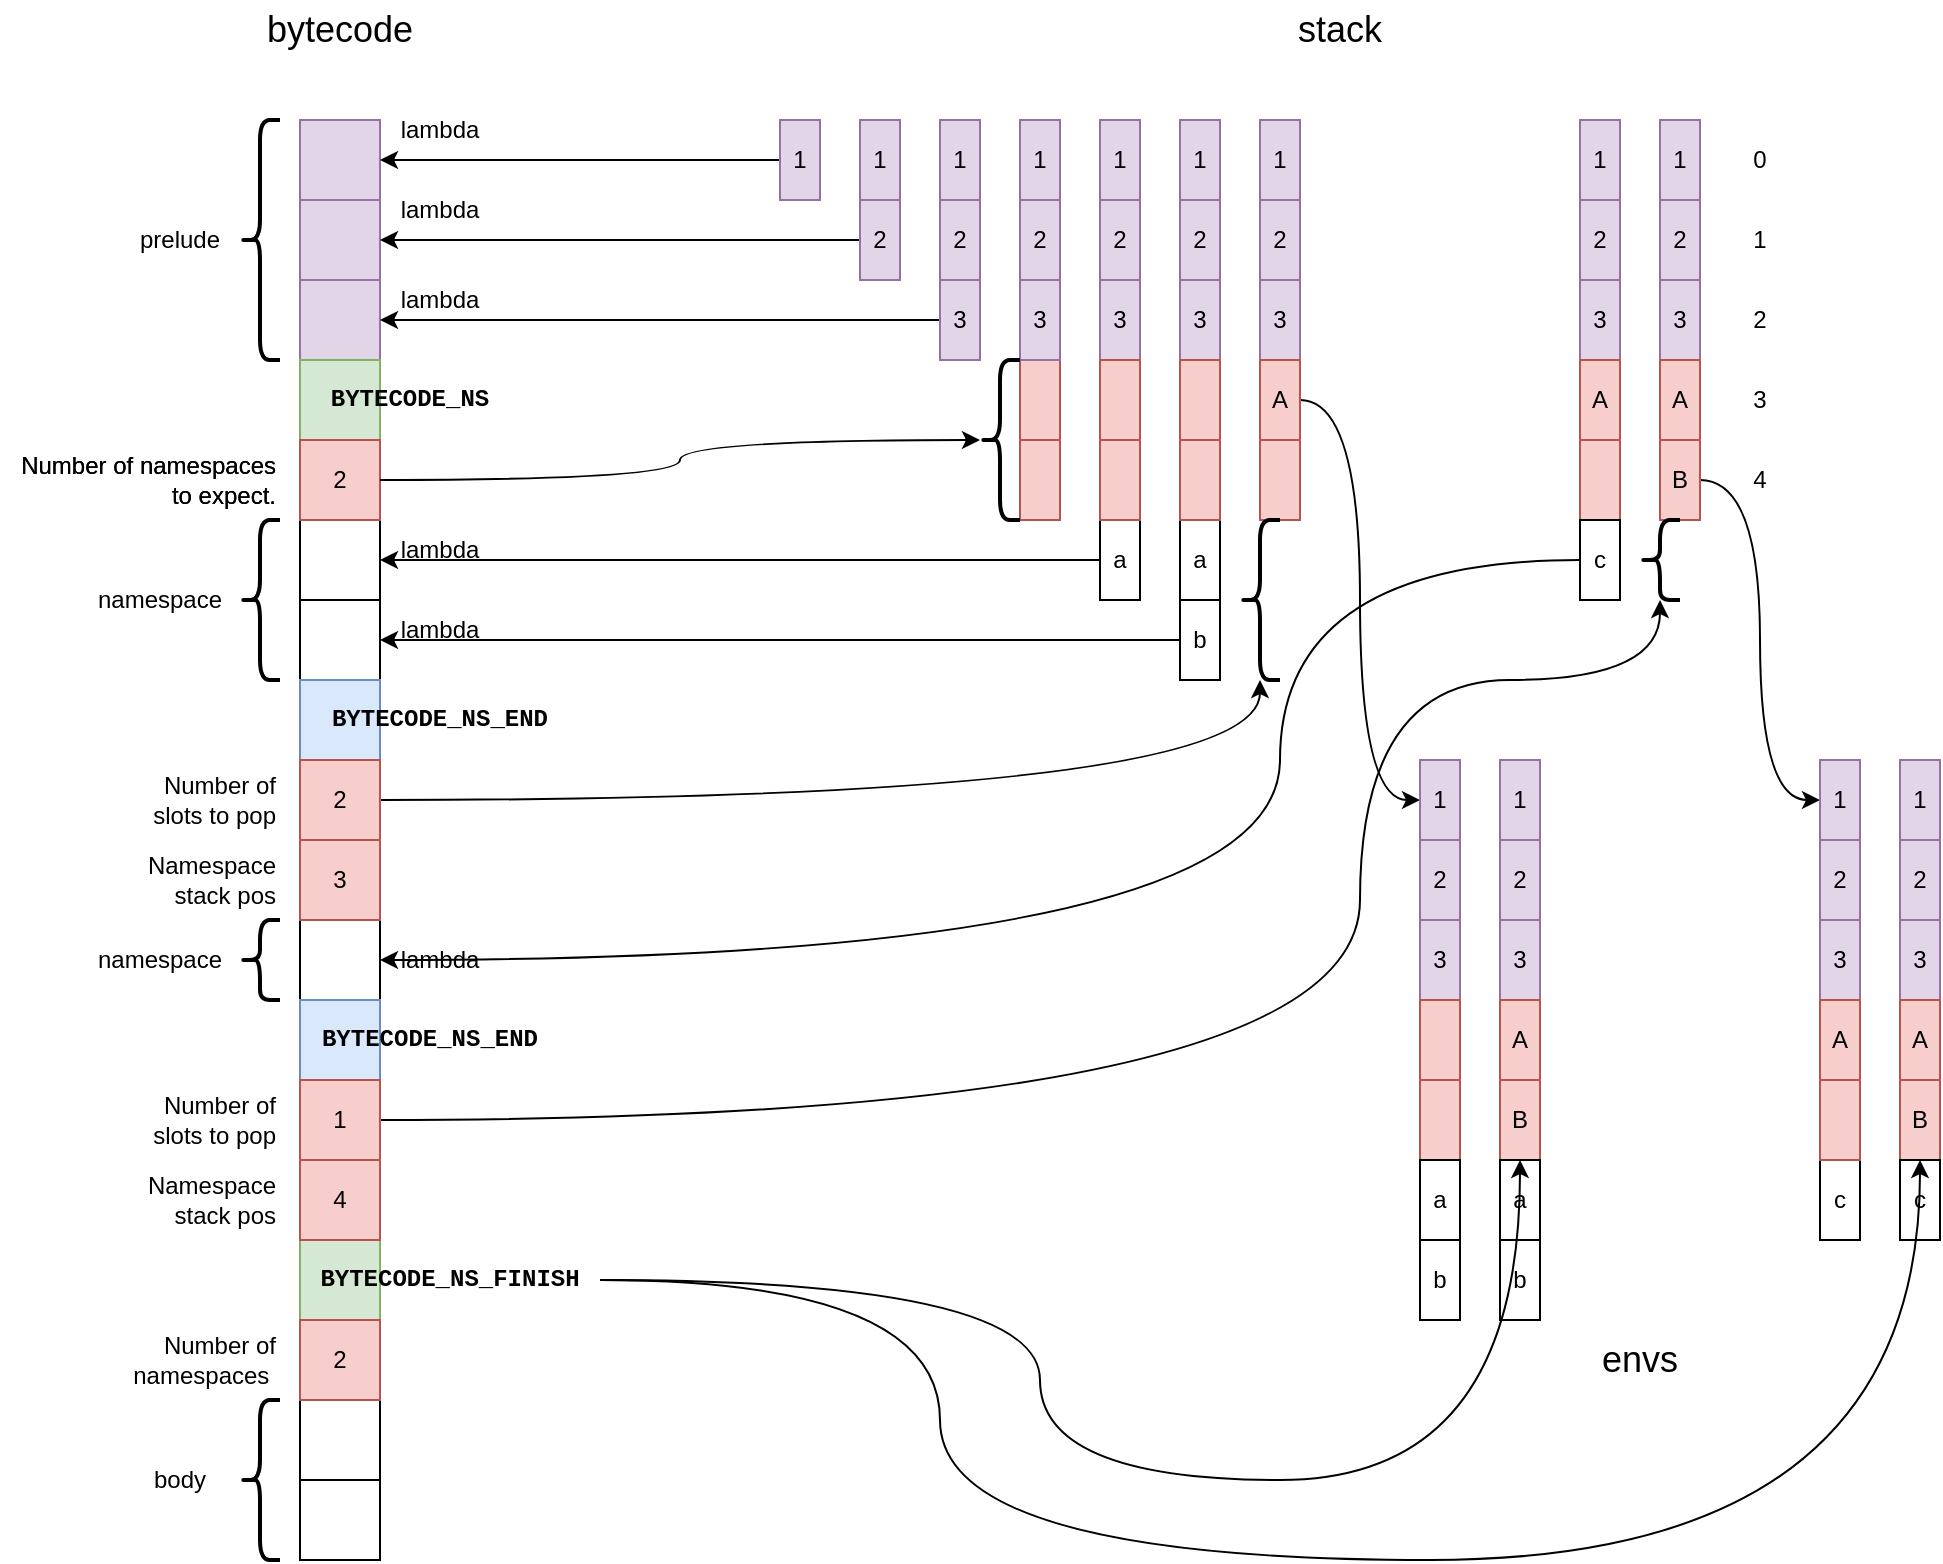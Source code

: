 <mxfile version="21.6.5" type="device">
  <diagram name="Page-1" id="yIDAEztSjo-4_MmFZCgr">
    <mxGraphModel dx="1145" dy="1181" grid="1" gridSize="10" guides="1" tooltips="1" connect="1" arrows="1" fold="1" page="0" pageScale="1" pageWidth="827" pageHeight="1169" math="0" shadow="0">
      <root>
        <mxCell id="0" />
        <mxCell id="1" parent="0" />
        <mxCell id="pXGmpi00mEqz8ZOzGqVF-52" value="" style="rounded=0;whiteSpace=wrap;html=1;fillColor=#f8cecc;strokeColor=#b85450;" parent="1" vertex="1">
          <mxGeometry x="680" y="280" width="20" height="40" as="geometry" />
        </mxCell>
        <mxCell id="pXGmpi00mEqz8ZOzGqVF-50" value="" style="rounded=0;whiteSpace=wrap;html=1;fillColor=#f8cecc;strokeColor=#b85450;" parent="1" vertex="1">
          <mxGeometry x="680" y="240" width="20" height="40" as="geometry" />
        </mxCell>
        <mxCell id="_l_zWiOr1LXKiX0jcyJy-1" value="" style="rounded=0;whiteSpace=wrap;html=1;fillColor=#e1d5e7;strokeColor=#9673a6;" parent="1" vertex="1">
          <mxGeometry x="320" y="120" width="40" height="40" as="geometry" />
        </mxCell>
        <mxCell id="_l_zWiOr1LXKiX0jcyJy-3" value="" style="rounded=0;whiteSpace=wrap;html=1;fillColor=#e1d5e7;strokeColor=#9673a6;" parent="1" vertex="1">
          <mxGeometry x="320" y="160" width="40" height="40" as="geometry" />
        </mxCell>
        <mxCell id="_l_zWiOr1LXKiX0jcyJy-5" value="" style="rounded=0;whiteSpace=wrap;html=1;fillColor=#e1d5e7;strokeColor=#9673a6;" parent="1" vertex="1">
          <mxGeometry x="320" y="200" width="40" height="40" as="geometry" />
        </mxCell>
        <mxCell id="_l_zWiOr1LXKiX0jcyJy-8" value="" style="rounded=0;whiteSpace=wrap;html=1;" parent="1" vertex="1">
          <mxGeometry x="320" y="320" width="40" height="40" as="geometry" />
        </mxCell>
        <mxCell id="_l_zWiOr1LXKiX0jcyJy-10" value="" style="rounded=0;whiteSpace=wrap;html=1;" parent="1" vertex="1">
          <mxGeometry x="320" y="360" width="40" height="40" as="geometry" />
        </mxCell>
        <mxCell id="_l_zWiOr1LXKiX0jcyJy-13" value="" style="rounded=0;whiteSpace=wrap;html=1;fillColor=#dae8fc;strokeColor=#6c8ebf;" parent="1" vertex="1">
          <mxGeometry x="320" y="400" width="40" height="40" as="geometry" />
        </mxCell>
        <mxCell id="_l_zWiOr1LXKiX0jcyJy-15" value="" style="rounded=0;whiteSpace=wrap;html=1;" parent="1" vertex="1">
          <mxGeometry x="320" y="520" width="40" height="40" as="geometry" />
        </mxCell>
        <mxCell id="_l_zWiOr1LXKiX0jcyJy-18" value="" style="rounded=0;whiteSpace=wrap;html=1;fillColor=#dae8fc;strokeColor=#6c8ebf;" parent="1" vertex="1">
          <mxGeometry x="320" y="560" width="40" height="40" as="geometry" />
        </mxCell>
        <mxCell id="_l_zWiOr1LXKiX0jcyJy-19" value="" style="rounded=0;whiteSpace=wrap;html=1;" parent="1" vertex="1">
          <mxGeometry x="320" y="760" width="40" height="40" as="geometry" />
        </mxCell>
        <mxCell id="_l_zWiOr1LXKiX0jcyJy-20" value="" style="rounded=0;whiteSpace=wrap;html=1;" parent="1" vertex="1">
          <mxGeometry x="320" y="800" width="40" height="40" as="geometry" />
        </mxCell>
        <mxCell id="_l_zWiOr1LXKiX0jcyJy-21" value="" style="shape=curlyBracket;whiteSpace=wrap;html=1;rounded=1;labelPosition=left;verticalLabelPosition=middle;align=right;verticalAlign=middle;strokeWidth=2;" parent="1" vertex="1">
          <mxGeometry x="290" y="120" width="20" height="120" as="geometry" />
        </mxCell>
        <mxCell id="_l_zWiOr1LXKiX0jcyJy-22" value="prelude" style="text;html=1;align=center;verticalAlign=middle;whiteSpace=wrap;rounded=0;" parent="1" vertex="1">
          <mxGeometry x="230" y="165" width="60" height="30" as="geometry" />
        </mxCell>
        <mxCell id="_l_zWiOr1LXKiX0jcyJy-24" value="BYTECODE_NS_END" style="text;html=1;align=center;verticalAlign=middle;whiteSpace=wrap;rounded=0;fontFamily=Courier New;fontStyle=1" parent="1" vertex="1">
          <mxGeometry x="320" y="400" width="140" height="40" as="geometry" />
        </mxCell>
        <mxCell id="_l_zWiOr1LXKiX0jcyJy-25" value="" style="shape=curlyBracket;whiteSpace=wrap;html=1;rounded=1;labelPosition=left;verticalLabelPosition=middle;align=right;verticalAlign=middle;strokeWidth=2;" parent="1" vertex="1">
          <mxGeometry x="290" y="320" width="20" height="80" as="geometry" />
        </mxCell>
        <mxCell id="_l_zWiOr1LXKiX0jcyJy-26" value="namespace" style="text;html=1;align=center;verticalAlign=middle;whiteSpace=wrap;rounded=0;" parent="1" vertex="1">
          <mxGeometry x="220" y="345" width="60" height="30" as="geometry" />
        </mxCell>
        <mxCell id="_l_zWiOr1LXKiX0jcyJy-28" value="BYTECODE_NS_END" style="text;html=1;align=center;verticalAlign=middle;whiteSpace=wrap;rounded=0;fontFamily=Courier New;fontStyle=1" parent="1" vertex="1">
          <mxGeometry x="320" y="560" width="130" height="40" as="geometry" />
        </mxCell>
        <mxCell id="_l_zWiOr1LXKiX0jcyJy-30" value="lambda" style="text;html=1;align=center;verticalAlign=middle;whiteSpace=wrap;rounded=0;" parent="1" vertex="1">
          <mxGeometry x="360" y="110" width="60" height="30" as="geometry" />
        </mxCell>
        <mxCell id="_l_zWiOr1LXKiX0jcyJy-32" value="lambda" style="text;html=1;align=center;verticalAlign=middle;whiteSpace=wrap;rounded=0;" parent="1" vertex="1">
          <mxGeometry x="360" y="150" width="60" height="30" as="geometry" />
        </mxCell>
        <mxCell id="_l_zWiOr1LXKiX0jcyJy-34" value="lambda" style="text;html=1;align=center;verticalAlign=middle;whiteSpace=wrap;rounded=0;" parent="1" vertex="1">
          <mxGeometry x="360" y="195" width="60" height="30" as="geometry" />
        </mxCell>
        <mxCell id="_l_zWiOr1LXKiX0jcyJy-36" value="lambda" style="text;html=1;align=center;verticalAlign=middle;whiteSpace=wrap;rounded=0;" parent="1" vertex="1">
          <mxGeometry x="360" y="320" width="60" height="30" as="geometry" />
        </mxCell>
        <mxCell id="_l_zWiOr1LXKiX0jcyJy-38" value="lambda" style="text;html=1;align=center;verticalAlign=middle;whiteSpace=wrap;rounded=0;" parent="1" vertex="1">
          <mxGeometry x="360" y="360" width="60" height="30" as="geometry" />
        </mxCell>
        <mxCell id="_l_zWiOr1LXKiX0jcyJy-39" value="" style="shape=curlyBracket;whiteSpace=wrap;html=1;rounded=1;labelPosition=left;verticalLabelPosition=middle;align=right;verticalAlign=middle;strokeWidth=2;" parent="1" vertex="1">
          <mxGeometry x="290" y="520" width="20" height="40" as="geometry" />
        </mxCell>
        <mxCell id="_l_zWiOr1LXKiX0jcyJy-40" value="namespace" style="text;html=1;align=center;verticalAlign=middle;whiteSpace=wrap;rounded=0;" parent="1" vertex="1">
          <mxGeometry x="220" y="525" width="60" height="30" as="geometry" />
        </mxCell>
        <mxCell id="_l_zWiOr1LXKiX0jcyJy-42" value="lambda" style="text;html=1;align=center;verticalAlign=middle;whiteSpace=wrap;rounded=0;" parent="1" vertex="1">
          <mxGeometry x="360" y="525" width="60" height="30" as="geometry" />
        </mxCell>
        <mxCell id="pXGmpi00mEqz8ZOzGqVF-1" value="stack" style="text;html=1;align=center;verticalAlign=middle;whiteSpace=wrap;rounded=0;fontSize=18;" parent="1" vertex="1">
          <mxGeometry x="810" y="60" width="60" height="30" as="geometry" />
        </mxCell>
        <mxCell id="pXGmpi00mEqz8ZOzGqVF-5" style="edgeStyle=orthogonalEdgeStyle;rounded=0;orthogonalLoop=1;jettySize=auto;html=1;entryX=1;entryY=0.5;entryDx=0;entryDy=0;curved=1;" parent="1" source="pXGmpi00mEqz8ZOzGqVF-2" target="_l_zWiOr1LXKiX0jcyJy-1" edge="1">
          <mxGeometry relative="1" as="geometry" />
        </mxCell>
        <mxCell id="pXGmpi00mEqz8ZOzGqVF-2" value="1" style="rounded=0;whiteSpace=wrap;html=1;fillColor=#e1d5e7;strokeColor=#9673a6;" parent="1" vertex="1">
          <mxGeometry x="560" y="120" width="20" height="40" as="geometry" />
        </mxCell>
        <mxCell id="pXGmpi00mEqz8ZOzGqVF-6" style="edgeStyle=orthogonalEdgeStyle;rounded=0;orthogonalLoop=1;jettySize=auto;html=1;entryX=1;entryY=0.5;entryDx=0;entryDy=0;curved=1;" parent="1" source="pXGmpi00mEqz8ZOzGqVF-3" target="_l_zWiOr1LXKiX0jcyJy-3" edge="1">
          <mxGeometry relative="1" as="geometry" />
        </mxCell>
        <mxCell id="pXGmpi00mEqz8ZOzGqVF-3" value="2" style="rounded=0;whiteSpace=wrap;html=1;fillColor=#e1d5e7;strokeColor=#9673a6;" parent="1" vertex="1">
          <mxGeometry x="600" y="160" width="20" height="40" as="geometry" />
        </mxCell>
        <mxCell id="pXGmpi00mEqz8ZOzGqVF-4" value="1" style="rounded=0;whiteSpace=wrap;html=1;fillColor=#e1d5e7;strokeColor=#9673a6;" parent="1" vertex="1">
          <mxGeometry x="600" y="120" width="20" height="40" as="geometry" />
        </mxCell>
        <mxCell id="pXGmpi00mEqz8ZOzGqVF-7" value="1" style="rounded=0;whiteSpace=wrap;html=1;fillColor=#e1d5e7;strokeColor=#9673a6;" parent="1" vertex="1">
          <mxGeometry x="640" y="120" width="20" height="40" as="geometry" />
        </mxCell>
        <mxCell id="pXGmpi00mEqz8ZOzGqVF-8" value="2" style="rounded=0;whiteSpace=wrap;html=1;fillColor=#e1d5e7;strokeColor=#9673a6;" parent="1" vertex="1">
          <mxGeometry x="640" y="160" width="20" height="40" as="geometry" />
        </mxCell>
        <mxCell id="pXGmpi00mEqz8ZOzGqVF-10" style="edgeStyle=orthogonalEdgeStyle;curved=1;rounded=0;orthogonalLoop=1;jettySize=auto;html=1;entryX=1;entryY=0.5;entryDx=0;entryDy=0;" parent="1" source="pXGmpi00mEqz8ZOzGqVF-9" target="_l_zWiOr1LXKiX0jcyJy-5" edge="1">
          <mxGeometry relative="1" as="geometry" />
        </mxCell>
        <mxCell id="pXGmpi00mEqz8ZOzGqVF-9" value="3" style="rounded=0;whiteSpace=wrap;html=1;fillColor=#e1d5e7;strokeColor=#9673a6;" parent="1" vertex="1">
          <mxGeometry x="640" y="200" width="20" height="40" as="geometry" />
        </mxCell>
        <mxCell id="pXGmpi00mEqz8ZOzGqVF-11" value="1" style="rounded=0;whiteSpace=wrap;html=1;fillColor=#e1d5e7;strokeColor=#9673a6;" parent="1" vertex="1">
          <mxGeometry x="720" y="120" width="20" height="40" as="geometry" />
        </mxCell>
        <mxCell id="pXGmpi00mEqz8ZOzGqVF-12" value="2" style="rounded=0;whiteSpace=wrap;html=1;fillColor=#e1d5e7;strokeColor=#9673a6;" parent="1" vertex="1">
          <mxGeometry x="720" y="160" width="20" height="40" as="geometry" />
        </mxCell>
        <mxCell id="pXGmpi00mEqz8ZOzGqVF-13" value="3" style="rounded=0;whiteSpace=wrap;html=1;fillColor=#e1d5e7;strokeColor=#9673a6;" parent="1" vertex="1">
          <mxGeometry x="720" y="200" width="20" height="40" as="geometry" />
        </mxCell>
        <mxCell id="pXGmpi00mEqz8ZOzGqVF-15" style="edgeStyle=orthogonalEdgeStyle;curved=1;rounded=0;orthogonalLoop=1;jettySize=auto;html=1;entryX=1;entryY=0.5;entryDx=0;entryDy=0;" parent="1" source="pXGmpi00mEqz8ZOzGqVF-14" target="_l_zWiOr1LXKiX0jcyJy-8" edge="1">
          <mxGeometry relative="1" as="geometry" />
        </mxCell>
        <mxCell id="pXGmpi00mEqz8ZOzGqVF-14" value="a" style="rounded=0;whiteSpace=wrap;html=1;" parent="1" vertex="1">
          <mxGeometry x="720" y="320" width="20" height="40" as="geometry" />
        </mxCell>
        <mxCell id="pXGmpi00mEqz8ZOzGqVF-17" value="1" style="rounded=0;whiteSpace=wrap;html=1;fillColor=#e1d5e7;strokeColor=#9673a6;" parent="1" vertex="1">
          <mxGeometry x="760" y="120" width="20" height="40" as="geometry" />
        </mxCell>
        <mxCell id="pXGmpi00mEqz8ZOzGqVF-18" value="2" style="rounded=0;whiteSpace=wrap;html=1;fillColor=#e1d5e7;strokeColor=#9673a6;" parent="1" vertex="1">
          <mxGeometry x="760" y="160" width="20" height="40" as="geometry" />
        </mxCell>
        <mxCell id="pXGmpi00mEqz8ZOzGqVF-19" value="3" style="rounded=0;whiteSpace=wrap;html=1;fillColor=#e1d5e7;strokeColor=#9673a6;" parent="1" vertex="1">
          <mxGeometry x="760" y="200" width="20" height="40" as="geometry" />
        </mxCell>
        <mxCell id="pXGmpi00mEqz8ZOzGqVF-20" value="a" style="rounded=0;whiteSpace=wrap;html=1;" parent="1" vertex="1">
          <mxGeometry x="760" y="320" width="20" height="40" as="geometry" />
        </mxCell>
        <mxCell id="pXGmpi00mEqz8ZOzGqVF-22" style="edgeStyle=orthogonalEdgeStyle;curved=1;rounded=0;orthogonalLoop=1;jettySize=auto;html=1;entryX=1;entryY=0.5;entryDx=0;entryDy=0;" parent="1" source="pXGmpi00mEqz8ZOzGqVF-21" target="_l_zWiOr1LXKiX0jcyJy-10" edge="1">
          <mxGeometry relative="1" as="geometry" />
        </mxCell>
        <mxCell id="pXGmpi00mEqz8ZOzGqVF-21" value="b" style="rounded=0;whiteSpace=wrap;html=1;" parent="1" vertex="1">
          <mxGeometry x="760" y="360" width="20" height="40" as="geometry" />
        </mxCell>
        <mxCell id="pXGmpi00mEqz8ZOzGqVF-23" value="1" style="rounded=0;whiteSpace=wrap;html=1;fillColor=#e1d5e7;strokeColor=#9673a6;" parent="1" vertex="1">
          <mxGeometry x="800" y="120" width="20" height="40" as="geometry" />
        </mxCell>
        <mxCell id="pXGmpi00mEqz8ZOzGqVF-24" value="2" style="rounded=0;whiteSpace=wrap;html=1;fillColor=#e1d5e7;strokeColor=#9673a6;" parent="1" vertex="1">
          <mxGeometry x="800" y="160" width="20" height="40" as="geometry" />
        </mxCell>
        <mxCell id="pXGmpi00mEqz8ZOzGqVF-25" value="3" style="rounded=0;whiteSpace=wrap;html=1;fillColor=#e1d5e7;strokeColor=#9673a6;" parent="1" vertex="1">
          <mxGeometry x="800" y="200" width="20" height="40" as="geometry" />
        </mxCell>
        <mxCell id="pXGmpi00mEqz8ZOzGqVF-34" style="edgeStyle=orthogonalEdgeStyle;curved=1;rounded=0;orthogonalLoop=1;jettySize=auto;html=1;entryX=0;entryY=0.5;entryDx=0;entryDy=0;" parent="1" source="pXGmpi00mEqz8ZOzGqVF-26" target="pXGmpi00mEqz8ZOzGqVF-29" edge="1">
          <mxGeometry relative="1" as="geometry">
            <mxPoint x="880" y="280" as="targetPoint" />
          </mxGeometry>
        </mxCell>
        <mxCell id="pXGmpi00mEqz8ZOzGqVF-26" value="A" style="rounded=0;whiteSpace=wrap;html=1;fillColor=#f8cecc;strokeColor=#b85450;" parent="1" vertex="1">
          <mxGeometry x="800" y="240" width="20" height="40" as="geometry" />
        </mxCell>
        <mxCell id="pXGmpi00mEqz8ZOzGqVF-29" value="1" style="rounded=0;whiteSpace=wrap;html=1;fillColor=#e1d5e7;strokeColor=#9673a6;" parent="1" vertex="1">
          <mxGeometry x="880" y="440" width="20" height="40" as="geometry" />
        </mxCell>
        <mxCell id="pXGmpi00mEqz8ZOzGqVF-30" value="2" style="rounded=0;whiteSpace=wrap;html=1;fillColor=#e1d5e7;strokeColor=#9673a6;" parent="1" vertex="1">
          <mxGeometry x="880" y="480" width="20" height="40" as="geometry" />
        </mxCell>
        <mxCell id="pXGmpi00mEqz8ZOzGqVF-31" value="3" style="rounded=0;whiteSpace=wrap;html=1;fillColor=#e1d5e7;strokeColor=#9673a6;" parent="1" vertex="1">
          <mxGeometry x="880" y="520" width="20" height="40" as="geometry" />
        </mxCell>
        <mxCell id="pXGmpi00mEqz8ZOzGqVF-35" value="" style="rounded=0;whiteSpace=wrap;html=1;fillColor=#d5e8d4;strokeColor=#82b366;" parent="1" vertex="1">
          <mxGeometry x="320" y="240" width="40" height="40" as="geometry" />
        </mxCell>
        <mxCell id="pXGmpi00mEqz8ZOzGqVF-37" value="2" style="rounded=0;whiteSpace=wrap;html=1;fillColor=#f8cecc;strokeColor=#b85450;" parent="1" vertex="1">
          <mxGeometry x="320" y="280" width="40" height="40" as="geometry" />
        </mxCell>
        <mxCell id="pXGmpi00mEqz8ZOzGqVF-39" value="" style="rounded=0;whiteSpace=wrap;html=1;fillColor=#f8cecc;strokeColor=#b85450;" parent="1" vertex="1">
          <mxGeometry x="880" y="600" width="20" height="40" as="geometry" />
        </mxCell>
        <mxCell id="pXGmpi00mEqz8ZOzGqVF-46" value="" style="rounded=0;whiteSpace=wrap;html=1;fillColor=#f8cecc;strokeColor=#b85450;" parent="1" vertex="1">
          <mxGeometry x="720" y="280" width="20" height="40" as="geometry" />
        </mxCell>
        <mxCell id="pXGmpi00mEqz8ZOzGqVF-47" value="1" style="rounded=0;whiteSpace=wrap;html=1;fillColor=#e1d5e7;strokeColor=#9673a6;" parent="1" vertex="1">
          <mxGeometry x="680" y="120" width="20" height="40" as="geometry" />
        </mxCell>
        <mxCell id="pXGmpi00mEqz8ZOzGqVF-48" value="2" style="rounded=0;whiteSpace=wrap;html=1;fillColor=#e1d5e7;strokeColor=#9673a6;" parent="1" vertex="1">
          <mxGeometry x="680" y="160" width="20" height="40" as="geometry" />
        </mxCell>
        <mxCell id="pXGmpi00mEqz8ZOzGqVF-49" value="3" style="rounded=0;whiteSpace=wrap;html=1;fillColor=#e1d5e7;strokeColor=#9673a6;" parent="1" vertex="1">
          <mxGeometry x="680" y="200" width="20" height="40" as="geometry" />
        </mxCell>
        <mxCell id="pXGmpi00mEqz8ZOzGqVF-53" value="bytecode" style="text;html=1;align=center;verticalAlign=middle;whiteSpace=wrap;rounded=0;fontSize=18;" parent="1" vertex="1">
          <mxGeometry x="260" y="60" width="160" height="30" as="geometry" />
        </mxCell>
        <mxCell id="pXGmpi00mEqz8ZOzGqVF-54" value="" style="rounded=0;whiteSpace=wrap;html=1;fillColor=#f8cecc;strokeColor=#b85450;" parent="1" vertex="1">
          <mxGeometry x="720" y="240" width="20" height="40" as="geometry" />
        </mxCell>
        <mxCell id="pXGmpi00mEqz8ZOzGqVF-55" value="" style="rounded=0;whiteSpace=wrap;html=1;fillColor=#f8cecc;strokeColor=#b85450;" parent="1" vertex="1">
          <mxGeometry x="760" y="240" width="20" height="40" as="geometry" />
        </mxCell>
        <mxCell id="pXGmpi00mEqz8ZOzGqVF-56" value="" style="rounded=0;whiteSpace=wrap;html=1;fillColor=#f8cecc;strokeColor=#b85450;" parent="1" vertex="1">
          <mxGeometry x="760" y="280" width="20" height="40" as="geometry" />
        </mxCell>
        <mxCell id="pXGmpi00mEqz8ZOzGqVF-57" value="a" style="rounded=0;whiteSpace=wrap;html=1;" parent="1" vertex="1">
          <mxGeometry x="880" y="640" width="20" height="40" as="geometry" />
        </mxCell>
        <mxCell id="pXGmpi00mEqz8ZOzGqVF-58" value="b" style="rounded=0;whiteSpace=wrap;html=1;" parent="1" vertex="1">
          <mxGeometry x="880" y="680" width="20" height="40" as="geometry" />
        </mxCell>
        <mxCell id="pXGmpi00mEqz8ZOzGqVF-59" value="" style="rounded=0;whiteSpace=wrap;html=1;fillColor=#f8cecc;strokeColor=#b85450;" parent="1" vertex="1">
          <mxGeometry x="800" y="280" width="20" height="40" as="geometry" />
        </mxCell>
        <mxCell id="pXGmpi00mEqz8ZOzGqVF-62" style="edgeStyle=orthogonalEdgeStyle;curved=1;rounded=0;orthogonalLoop=1;jettySize=auto;html=1;entryX=1;entryY=0.5;entryDx=0;entryDy=0;startArrow=classic;startFill=1;endArrow=none;endFill=0;" parent="1" source="pXGmpi00mEqz8ZOzGqVF-61" target="pXGmpi00mEqz8ZOzGqVF-37" edge="1">
          <mxGeometry relative="1" as="geometry" />
        </mxCell>
        <mxCell id="pXGmpi00mEqz8ZOzGqVF-61" value="" style="shape=curlyBracket;whiteSpace=wrap;html=1;rounded=1;labelPosition=left;verticalLabelPosition=middle;align=right;verticalAlign=middle;strokeWidth=2;" parent="1" vertex="1">
          <mxGeometry x="660" y="240" width="20" height="80" as="geometry" />
        </mxCell>
        <mxCell id="pXGmpi00mEqz8ZOzGqVF-66" value="" style="rounded=0;whiteSpace=wrap;html=1;fillColor=#f8cecc;strokeColor=#b85450;" parent="1" vertex="1">
          <mxGeometry x="880" y="560" width="20" height="40" as="geometry" />
        </mxCell>
        <mxCell id="pXGmpi00mEqz8ZOzGqVF-70" value="" style="shape=curlyBracket;whiteSpace=wrap;html=1;rounded=1;labelPosition=left;verticalLabelPosition=middle;align=right;verticalAlign=middle;strokeWidth=2;" parent="1" vertex="1">
          <mxGeometry x="290" y="760" width="20" height="80" as="geometry" />
        </mxCell>
        <mxCell id="pXGmpi00mEqz8ZOzGqVF-71" value="body" style="text;html=1;align=center;verticalAlign=middle;whiteSpace=wrap;rounded=0;" parent="1" vertex="1">
          <mxGeometry x="230" y="785" width="60" height="30" as="geometry" />
        </mxCell>
        <mxCell id="pXGmpi00mEqz8ZOzGqVF-72" value="envs" style="text;html=1;align=center;verticalAlign=middle;whiteSpace=wrap;rounded=0;fontSize=18;" parent="1" vertex="1">
          <mxGeometry x="970" y="725" width="40" height="30" as="geometry" />
        </mxCell>
        <mxCell id="pXGmpi00mEqz8ZOzGqVF-73" value="1" style="rounded=0;whiteSpace=wrap;html=1;fillColor=#e1d5e7;strokeColor=#9673a6;" parent="1" vertex="1">
          <mxGeometry x="960" y="120" width="20" height="40" as="geometry" />
        </mxCell>
        <mxCell id="pXGmpi00mEqz8ZOzGqVF-74" value="2" style="rounded=0;whiteSpace=wrap;html=1;fillColor=#e1d5e7;strokeColor=#9673a6;" parent="1" vertex="1">
          <mxGeometry x="960" y="160" width="20" height="40" as="geometry" />
        </mxCell>
        <mxCell id="pXGmpi00mEqz8ZOzGqVF-75" value="3" style="rounded=0;whiteSpace=wrap;html=1;fillColor=#e1d5e7;strokeColor=#9673a6;" parent="1" vertex="1">
          <mxGeometry x="960" y="200" width="20" height="40" as="geometry" />
        </mxCell>
        <mxCell id="pXGmpi00mEqz8ZOzGqVF-76" value="A" style="rounded=0;whiteSpace=wrap;html=1;fillColor=#f8cecc;strokeColor=#b85450;" parent="1" vertex="1">
          <mxGeometry x="960" y="240" width="20" height="40" as="geometry" />
        </mxCell>
        <mxCell id="pXGmpi00mEqz8ZOzGqVF-77" value="" style="rounded=0;whiteSpace=wrap;html=1;fillColor=#f8cecc;strokeColor=#b85450;" parent="1" vertex="1">
          <mxGeometry x="960" y="280" width="20" height="40" as="geometry" />
        </mxCell>
        <mxCell id="pXGmpi00mEqz8ZOzGqVF-79" style="edgeStyle=orthogonalEdgeStyle;curved=1;rounded=0;orthogonalLoop=1;jettySize=auto;html=1;" parent="1" source="pXGmpi00mEqz8ZOzGqVF-78" target="_l_zWiOr1LXKiX0jcyJy-15" edge="1">
          <mxGeometry relative="1" as="geometry">
            <Array as="points">
              <mxPoint x="810" y="340" />
              <mxPoint x="810" y="540" />
            </Array>
          </mxGeometry>
        </mxCell>
        <mxCell id="pXGmpi00mEqz8ZOzGqVF-78" value="c" style="rounded=0;whiteSpace=wrap;html=1;" parent="1" vertex="1">
          <mxGeometry x="960" y="320" width="20" height="40" as="geometry" />
        </mxCell>
        <mxCell id="pXGmpi00mEqz8ZOzGqVF-80" value="1" style="rounded=0;whiteSpace=wrap;html=1;fillColor=#e1d5e7;strokeColor=#9673a6;" parent="1" vertex="1">
          <mxGeometry x="1000" y="120" width="20" height="40" as="geometry" />
        </mxCell>
        <mxCell id="pXGmpi00mEqz8ZOzGqVF-81" value="2" style="rounded=0;whiteSpace=wrap;html=1;fillColor=#e1d5e7;strokeColor=#9673a6;" parent="1" vertex="1">
          <mxGeometry x="1000" y="160" width="20" height="40" as="geometry" />
        </mxCell>
        <mxCell id="pXGmpi00mEqz8ZOzGqVF-82" value="3" style="rounded=0;whiteSpace=wrap;html=1;fillColor=#e1d5e7;strokeColor=#9673a6;" parent="1" vertex="1">
          <mxGeometry x="1000" y="200" width="20" height="40" as="geometry" />
        </mxCell>
        <mxCell id="pXGmpi00mEqz8ZOzGqVF-83" value="A" style="rounded=0;whiteSpace=wrap;html=1;fillColor=#f8cecc;strokeColor=#b85450;" parent="1" vertex="1">
          <mxGeometry x="1000" y="240" width="20" height="40" as="geometry" />
        </mxCell>
        <mxCell id="pXGmpi00mEqz8ZOzGqVF-93" style="edgeStyle=orthogonalEdgeStyle;curved=1;rounded=0;orthogonalLoop=1;jettySize=auto;html=1;entryX=0;entryY=0.5;entryDx=0;entryDy=0;" parent="1" source="pXGmpi00mEqz8ZOzGqVF-85" target="pXGmpi00mEqz8ZOzGqVF-86" edge="1">
          <mxGeometry relative="1" as="geometry" />
        </mxCell>
        <mxCell id="pXGmpi00mEqz8ZOzGqVF-85" value="B" style="rounded=0;whiteSpace=wrap;html=1;fillColor=#f8cecc;strokeColor=#b85450;" parent="1" vertex="1">
          <mxGeometry x="1000" y="280" width="20" height="40" as="geometry" />
        </mxCell>
        <mxCell id="pXGmpi00mEqz8ZOzGqVF-86" value="1" style="rounded=0;whiteSpace=wrap;html=1;fillColor=#e1d5e7;strokeColor=#9673a6;" parent="1" vertex="1">
          <mxGeometry x="1080" y="440" width="20" height="40" as="geometry" />
        </mxCell>
        <mxCell id="pXGmpi00mEqz8ZOzGqVF-87" value="2" style="rounded=0;whiteSpace=wrap;html=1;fillColor=#e1d5e7;strokeColor=#9673a6;" parent="1" vertex="1">
          <mxGeometry x="1080" y="480" width="20" height="40" as="geometry" />
        </mxCell>
        <mxCell id="pXGmpi00mEqz8ZOzGqVF-88" value="3" style="rounded=0;whiteSpace=wrap;html=1;fillColor=#e1d5e7;strokeColor=#9673a6;" parent="1" vertex="1">
          <mxGeometry x="1080" y="520" width="20" height="40" as="geometry" />
        </mxCell>
        <mxCell id="pXGmpi00mEqz8ZOzGqVF-89" value="A" style="rounded=0;whiteSpace=wrap;html=1;fillColor=#f8cecc;strokeColor=#b85450;" parent="1" vertex="1">
          <mxGeometry x="1080" y="560" width="20" height="40" as="geometry" />
        </mxCell>
        <mxCell id="pXGmpi00mEqz8ZOzGqVF-91" value="c" style="rounded=0;whiteSpace=wrap;html=1;" parent="1" vertex="1">
          <mxGeometry x="1080" y="640" width="20" height="40" as="geometry" />
        </mxCell>
        <mxCell id="pXGmpi00mEqz8ZOzGqVF-92" value="" style="rounded=0;whiteSpace=wrap;html=1;fillColor=#f8cecc;strokeColor=#b85450;" parent="1" vertex="1">
          <mxGeometry x="1080" y="600" width="20" height="40" as="geometry" />
        </mxCell>
        <mxCell id="PpCb7u349MtG7CTALe52-13" style="edgeStyle=orthogonalEdgeStyle;rounded=0;orthogonalLoop=1;jettySize=auto;html=1;entryX=0.5;entryY=1;entryDx=0;entryDy=0;curved=1;" parent="1" source="PpCb7u349MtG7CTALe52-1" target="PpCb7u349MtG7CTALe52-12" edge="1">
          <mxGeometry relative="1" as="geometry" />
        </mxCell>
        <mxCell id="PpCb7u349MtG7CTALe52-1" value="2" style="rounded=0;whiteSpace=wrap;html=1;fillColor=#f8cecc;strokeColor=#b85450;" parent="1" vertex="1">
          <mxGeometry x="320" y="440" width="40" height="40" as="geometry" />
        </mxCell>
        <mxCell id="PpCb7u349MtG7CTALe52-15" style="edgeStyle=orthogonalEdgeStyle;rounded=0;orthogonalLoop=1;jettySize=auto;html=1;entryX=0.5;entryY=1;entryDx=0;entryDy=0;curved=1;" parent="1" source="PpCb7u349MtG7CTALe52-2" target="PpCb7u349MtG7CTALe52-14" edge="1">
          <mxGeometry relative="1" as="geometry">
            <Array as="points">
              <mxPoint x="850" y="620" />
              <mxPoint x="850" y="400" />
              <mxPoint x="1000" y="400" />
            </Array>
          </mxGeometry>
        </mxCell>
        <mxCell id="PpCb7u349MtG7CTALe52-2" value="1" style="rounded=0;whiteSpace=wrap;html=1;fillColor=#f8cecc;strokeColor=#b85450;" parent="1" vertex="1">
          <mxGeometry x="320" y="600" width="40" height="40" as="geometry" />
        </mxCell>
        <mxCell id="PpCb7u349MtG7CTALe52-3" value="Number of slots to pop" style="text;html=1;strokeColor=none;fillColor=none;align=right;verticalAlign=middle;whiteSpace=wrap;rounded=0;" parent="1" vertex="1">
          <mxGeometry x="240" y="445" width="70" height="30" as="geometry" />
        </mxCell>
        <mxCell id="PpCb7u349MtG7CTALe52-4" value="Number of namespaces to expect." style="text;html=1;strokeColor=none;fillColor=none;align=right;verticalAlign=middle;whiteSpace=wrap;rounded=0;" parent="1" vertex="1">
          <mxGeometry x="170" y="285" width="140" height="30" as="geometry" />
        </mxCell>
        <mxCell id="PpCb7u349MtG7CTALe52-6" value="" style="rounded=0;whiteSpace=wrap;html=1;fillColor=#d5e8d4;strokeColor=#82b366;" parent="1" vertex="1">
          <mxGeometry x="320" y="680" width="40" height="40" as="geometry" />
        </mxCell>
        <mxCell id="PpCb7u349MtG7CTALe52-5" value="BYTECODE_NS_FINISH" style="text;html=1;align=center;verticalAlign=middle;whiteSpace=wrap;rounded=0;fontFamily=Courier New;fontStyle=1" parent="1" vertex="1">
          <mxGeometry x="320" y="680" width="150" height="40" as="geometry" />
        </mxCell>
        <mxCell id="pXGmpi00mEqz8ZOzGqVF-36" value="BYTECODE_NS" style="text;html=1;align=center;verticalAlign=middle;whiteSpace=wrap;rounded=0;fontFamily=Courier New;fontStyle=1" parent="1" vertex="1">
          <mxGeometry x="320" y="240" width="110" height="40" as="geometry" />
        </mxCell>
        <mxCell id="PpCb7u349MtG7CTALe52-10" value="Number of namespaces to expect." style="text;html=1;strokeColor=none;fillColor=none;align=right;verticalAlign=middle;whiteSpace=wrap;rounded=0;" parent="1" vertex="1">
          <mxGeometry x="170" y="285" width="140" height="30" as="geometry" />
        </mxCell>
        <mxCell id="PpCb7u349MtG7CTALe52-12" value="" style="shape=curlyBracket;whiteSpace=wrap;html=1;rounded=1;labelPosition=left;verticalLabelPosition=middle;align=right;verticalAlign=middle;strokeWidth=2;" parent="1" vertex="1">
          <mxGeometry x="790" y="320" width="20" height="80" as="geometry" />
        </mxCell>
        <mxCell id="PpCb7u349MtG7CTALe52-14" value="" style="shape=curlyBracket;whiteSpace=wrap;html=1;rounded=1;labelPosition=left;verticalLabelPosition=middle;align=right;verticalAlign=middle;strokeWidth=2;" parent="1" vertex="1">
          <mxGeometry x="990" y="320" width="20" height="40" as="geometry" />
        </mxCell>
        <mxCell id="PpCb7u349MtG7CTALe52-16" value="Number of slots to pop" style="text;html=1;strokeColor=none;fillColor=none;align=right;verticalAlign=middle;whiteSpace=wrap;rounded=0;" parent="1" vertex="1">
          <mxGeometry x="240" y="605" width="70" height="30" as="geometry" />
        </mxCell>
        <mxCell id="PpCb7u349MtG7CTALe52-17" value="1" style="rounded=0;whiteSpace=wrap;html=1;fillColor=#e1d5e7;strokeColor=#9673a6;" parent="1" vertex="1">
          <mxGeometry x="920" y="440" width="20" height="40" as="geometry" />
        </mxCell>
        <mxCell id="PpCb7u349MtG7CTALe52-18" value="2" style="rounded=0;whiteSpace=wrap;html=1;fillColor=#e1d5e7;strokeColor=#9673a6;" parent="1" vertex="1">
          <mxGeometry x="920" y="480" width="20" height="40" as="geometry" />
        </mxCell>
        <mxCell id="PpCb7u349MtG7CTALe52-19" value="3" style="rounded=0;whiteSpace=wrap;html=1;fillColor=#e1d5e7;strokeColor=#9673a6;" parent="1" vertex="1">
          <mxGeometry x="920" y="520" width="20" height="40" as="geometry" />
        </mxCell>
        <mxCell id="PpCb7u349MtG7CTALe52-20" value="B" style="rounded=0;whiteSpace=wrap;html=1;fillColor=#f8cecc;strokeColor=#b85450;" parent="1" vertex="1">
          <mxGeometry x="920" y="600" width="20" height="40" as="geometry" />
        </mxCell>
        <mxCell id="PpCb7u349MtG7CTALe52-21" value="a" style="rounded=0;whiteSpace=wrap;html=1;" parent="1" vertex="1">
          <mxGeometry x="920" y="640" width="20" height="40" as="geometry" />
        </mxCell>
        <mxCell id="PpCb7u349MtG7CTALe52-22" value="b" style="rounded=0;whiteSpace=wrap;html=1;" parent="1" vertex="1">
          <mxGeometry x="920" y="680" width="20" height="40" as="geometry" />
        </mxCell>
        <mxCell id="PpCb7u349MtG7CTALe52-23" value="A" style="rounded=0;whiteSpace=wrap;html=1;fillColor=#f8cecc;strokeColor=#b85450;" parent="1" vertex="1">
          <mxGeometry x="920" y="560" width="20" height="40" as="geometry" />
        </mxCell>
        <mxCell id="PpCb7u349MtG7CTALe52-24" value="1" style="rounded=0;whiteSpace=wrap;html=1;fillColor=#e1d5e7;strokeColor=#9673a6;" parent="1" vertex="1">
          <mxGeometry x="1120" y="440" width="20" height="40" as="geometry" />
        </mxCell>
        <mxCell id="PpCb7u349MtG7CTALe52-25" value="2" style="rounded=0;whiteSpace=wrap;html=1;fillColor=#e1d5e7;strokeColor=#9673a6;" parent="1" vertex="1">
          <mxGeometry x="1120" y="480" width="20" height="40" as="geometry" />
        </mxCell>
        <mxCell id="PpCb7u349MtG7CTALe52-26" value="3" style="rounded=0;whiteSpace=wrap;html=1;fillColor=#e1d5e7;strokeColor=#9673a6;" parent="1" vertex="1">
          <mxGeometry x="1120" y="520" width="20" height="40" as="geometry" />
        </mxCell>
        <mxCell id="PpCb7u349MtG7CTALe52-27" value="B" style="rounded=0;whiteSpace=wrap;html=1;fillColor=#f8cecc;strokeColor=#b85450;" parent="1" vertex="1">
          <mxGeometry x="1120" y="600" width="20" height="40" as="geometry" />
        </mxCell>
        <mxCell id="PpCb7u349MtG7CTALe52-28" value="c" style="rounded=0;whiteSpace=wrap;html=1;" parent="1" vertex="1">
          <mxGeometry x="1120" y="640" width="20" height="40" as="geometry" />
        </mxCell>
        <mxCell id="PpCb7u349MtG7CTALe52-29" value="A" style="rounded=0;whiteSpace=wrap;html=1;fillColor=#f8cecc;strokeColor=#b85450;" parent="1" vertex="1">
          <mxGeometry x="1120" y="560" width="20" height="40" as="geometry" />
        </mxCell>
        <mxCell id="PpCb7u349MtG7CTALe52-30" style="edgeStyle=orthogonalEdgeStyle;rounded=0;orthogonalLoop=1;jettySize=auto;html=1;entryX=0.5;entryY=0;entryDx=0;entryDy=0;curved=1;" parent="1" source="PpCb7u349MtG7CTALe52-5" target="PpCb7u349MtG7CTALe52-21" edge="1">
          <mxGeometry relative="1" as="geometry">
            <Array as="points">
              <mxPoint x="690" y="700" />
              <mxPoint x="690" y="800" />
              <mxPoint x="930" y="800" />
            </Array>
          </mxGeometry>
        </mxCell>
        <mxCell id="PpCb7u349MtG7CTALe52-31" style="edgeStyle=orthogonalEdgeStyle;rounded=0;orthogonalLoop=1;jettySize=auto;html=1;entryX=0.5;entryY=0;entryDx=0;entryDy=0;curved=1;" parent="1" source="PpCb7u349MtG7CTALe52-5" target="PpCb7u349MtG7CTALe52-28" edge="1">
          <mxGeometry relative="1" as="geometry">
            <Array as="points">
              <mxPoint x="640" y="700" />
              <mxPoint x="640" y="840" />
              <mxPoint x="1130" y="840" />
            </Array>
          </mxGeometry>
        </mxCell>
        <mxCell id="PpCb7u349MtG7CTALe52-32" value="3" style="rounded=0;whiteSpace=wrap;html=1;fillColor=#f8cecc;strokeColor=#b85450;" parent="1" vertex="1">
          <mxGeometry x="320" y="480" width="40" height="40" as="geometry" />
        </mxCell>
        <mxCell id="PpCb7u349MtG7CTALe52-33" value="Namespace stack pos" style="text;html=1;strokeColor=none;fillColor=none;align=right;verticalAlign=middle;whiteSpace=wrap;rounded=0;" parent="1" vertex="1">
          <mxGeometry x="240" y="485" width="70" height="30" as="geometry" />
        </mxCell>
        <mxCell id="PpCb7u349MtG7CTALe52-34" value="4" style="rounded=0;whiteSpace=wrap;html=1;fillColor=#f8cecc;strokeColor=#b85450;" parent="1" vertex="1">
          <mxGeometry x="320" y="640" width="40" height="40" as="geometry" />
        </mxCell>
        <mxCell id="PpCb7u349MtG7CTALe52-35" value="Namespace stack pos" style="text;html=1;strokeColor=none;fillColor=none;align=right;verticalAlign=middle;whiteSpace=wrap;rounded=0;" parent="1" vertex="1">
          <mxGeometry x="240" y="645" width="70" height="30" as="geometry" />
        </mxCell>
        <mxCell id="PpCb7u349MtG7CTALe52-36" value="0" style="text;html=1;strokeColor=none;fillColor=none;align=center;verticalAlign=middle;whiteSpace=wrap;rounded=0;" parent="1" vertex="1">
          <mxGeometry x="1040" y="120" width="20" height="40" as="geometry" />
        </mxCell>
        <mxCell id="PpCb7u349MtG7CTALe52-37" value="1" style="text;html=1;strokeColor=none;fillColor=none;align=center;verticalAlign=middle;whiteSpace=wrap;rounded=0;" parent="1" vertex="1">
          <mxGeometry x="1040" y="160" width="20" height="40" as="geometry" />
        </mxCell>
        <mxCell id="PpCb7u349MtG7CTALe52-38" value="2" style="text;html=1;strokeColor=none;fillColor=none;align=center;verticalAlign=middle;whiteSpace=wrap;rounded=0;" parent="1" vertex="1">
          <mxGeometry x="1040" y="200" width="20" height="40" as="geometry" />
        </mxCell>
        <mxCell id="PpCb7u349MtG7CTALe52-39" value="3" style="text;html=1;strokeColor=none;fillColor=none;align=center;verticalAlign=middle;whiteSpace=wrap;rounded=0;" parent="1" vertex="1">
          <mxGeometry x="1040" y="240" width="20" height="40" as="geometry" />
        </mxCell>
        <mxCell id="PpCb7u349MtG7CTALe52-40" value="4" style="text;html=1;strokeColor=none;fillColor=none;align=center;verticalAlign=middle;whiteSpace=wrap;rounded=0;" parent="1" vertex="1">
          <mxGeometry x="1040" y="280" width="20" height="40" as="geometry" />
        </mxCell>
        <mxCell id="PpCb7u349MtG7CTALe52-41" value="2" style="rounded=0;whiteSpace=wrap;html=1;fillColor=#f8cecc;strokeColor=#b85450;" parent="1" vertex="1">
          <mxGeometry x="320" y="720" width="40" height="40" as="geometry" />
        </mxCell>
        <mxCell id="PpCb7u349MtG7CTALe52-42" value="Number of namespaces&amp;nbsp;" style="text;html=1;strokeColor=none;fillColor=none;align=right;verticalAlign=middle;whiteSpace=wrap;rounded=0;" parent="1" vertex="1">
          <mxGeometry x="230" y="725" width="80" height="30" as="geometry" />
        </mxCell>
      </root>
    </mxGraphModel>
  </diagram>
</mxfile>
